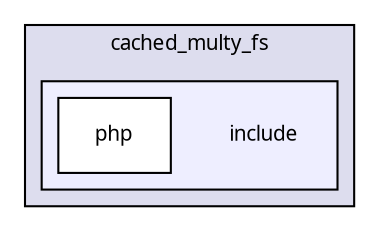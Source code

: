 digraph "packages/cached_multy_fs/include/" {
  compound=true
  node [ fontsize="10", fontname="FreeSans.ttf"];
  edge [ labelfontsize="10", labelfontname="FreeSans.ttf"];
  subgraph clusterdir_8f1486feec0363d1031608ba71e5c82b {
    graph [ bgcolor="#ddddee", pencolor="black", label="cached_multy_fs" fontname="FreeSans.ttf", fontsize="10", URL="dir_8f1486feec0363d1031608ba71e5c82b.html"]
  subgraph clusterdir_016d9e539ae1090fd9a412ba3c633407 {
    graph [ bgcolor="#eeeeff", pencolor="black", label="" URL="dir_016d9e539ae1090fd9a412ba3c633407.html"];
    dir_016d9e539ae1090fd9a412ba3c633407 [shape=plaintext label="include"];
    dir_47432c7eabe7267ba9ca44123a80909c [shape=box label="php" color="black" fillcolor="white" style="filled" URL="dir_47432c7eabe7267ba9ca44123a80909c.html"];
  }
  }
}
